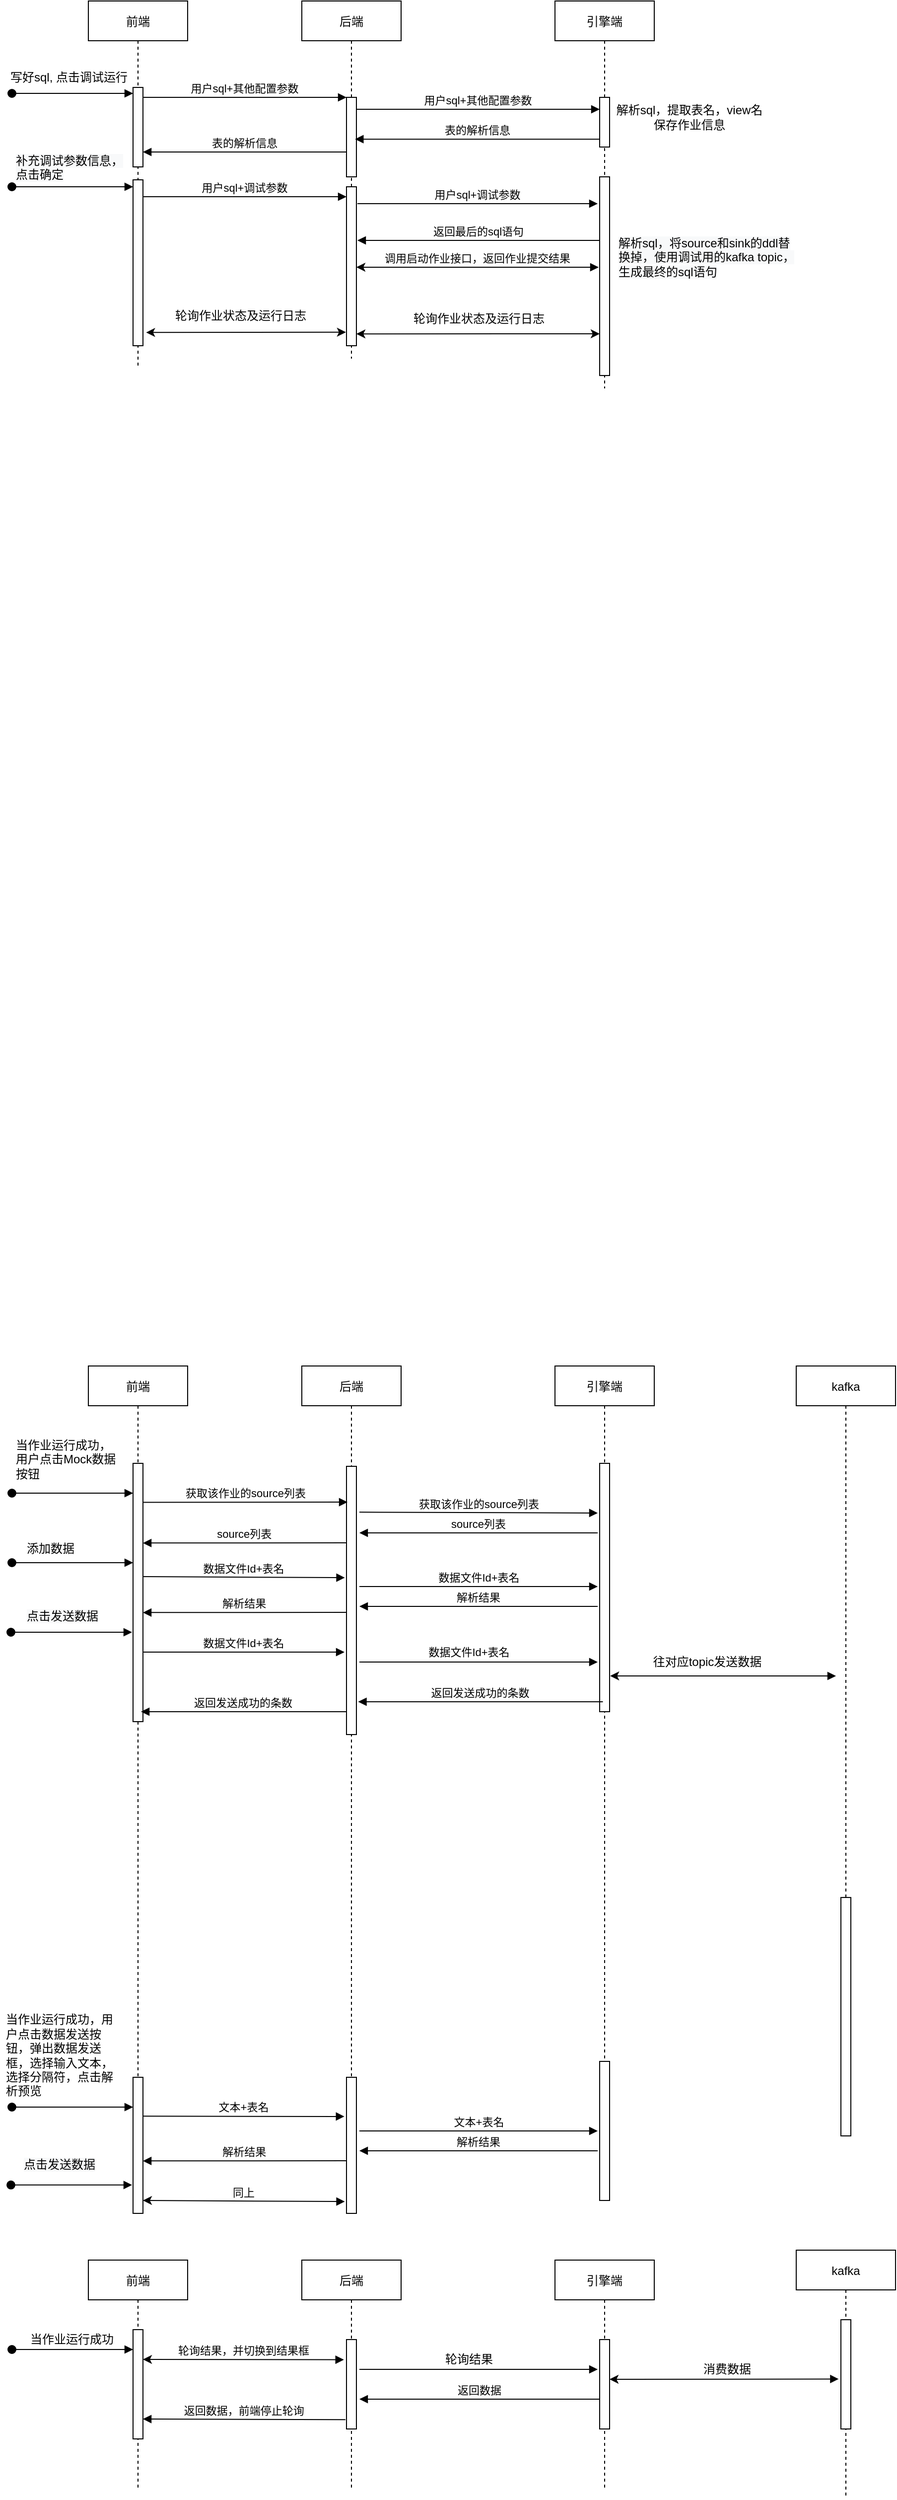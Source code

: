 <mxfile version="18.0.1" type="github">
  <diagram id="kgpKYQtTHZ0yAKxKKP6v" name="Page-1">
    <mxGraphModel dx="955" dy="656" grid="0" gridSize="10" guides="1" tooltips="1" connect="1" arrows="1" fold="1" page="1" pageScale="1" pageWidth="1654" pageHeight="2336" math="0" shadow="0">
      <root>
        <mxCell id="0" />
        <mxCell id="1" parent="0" />
        <mxCell id="grcQj5qJuMnv0zaokqMz-2" value="前端" style="shape=umlLifeline;perimeter=lifelinePerimeter;container=1;collapsible=0;recursiveResize=0;rounded=0;shadow=0;strokeWidth=1;" vertex="1" parent="1">
          <mxGeometry x="229" y="1580" width="100" height="840" as="geometry" />
        </mxCell>
        <mxCell id="grcQj5qJuMnv0zaokqMz-6" value="" style="points=[];perimeter=orthogonalPerimeter;rounded=0;shadow=0;strokeWidth=1;" vertex="1" parent="grcQj5qJuMnv0zaokqMz-2">
          <mxGeometry x="45" y="98" width="10" height="260" as="geometry" />
        </mxCell>
        <mxCell id="grcQj5qJuMnv0zaokqMz-7" value="" style="verticalAlign=bottom;startArrow=oval;endArrow=block;startSize=8;shadow=0;strokeWidth=1;" edge="1" parent="grcQj5qJuMnv0zaokqMz-2">
          <mxGeometry relative="1" as="geometry">
            <mxPoint x="-77" y="128.0" as="sourcePoint" />
            <mxPoint x="45" y="128.0" as="targetPoint" />
          </mxGeometry>
        </mxCell>
        <mxCell id="grcQj5qJuMnv0zaokqMz-8" value="" style="verticalAlign=bottom;startArrow=oval;endArrow=block;startSize=8;shadow=0;strokeWidth=1;" edge="1" parent="grcQj5qJuMnv0zaokqMz-2">
          <mxGeometry relative="1" as="geometry">
            <mxPoint x="-77" y="198" as="sourcePoint" />
            <mxPoint x="45" y="198" as="targetPoint" />
          </mxGeometry>
        </mxCell>
        <mxCell id="grcQj5qJuMnv0zaokqMz-10" value="后端" style="shape=umlLifeline;perimeter=lifelinePerimeter;container=1;collapsible=0;recursiveResize=0;rounded=0;shadow=0;strokeWidth=1;" vertex="1" parent="1">
          <mxGeometry x="444" y="1580" width="100" height="840" as="geometry" />
        </mxCell>
        <mxCell id="grcQj5qJuMnv0zaokqMz-13" value="" style="points=[];perimeter=orthogonalPerimeter;rounded=0;shadow=0;strokeWidth=1;" vertex="1" parent="grcQj5qJuMnv0zaokqMz-10">
          <mxGeometry x="45" y="101" width="10" height="270" as="geometry" />
        </mxCell>
        <mxCell id="grcQj5qJuMnv0zaokqMz-14" value="" style="points=[];perimeter=orthogonalPerimeter;rounded=0;shadow=0;strokeWidth=1;" vertex="1" parent="grcQj5qJuMnv0zaokqMz-10">
          <mxGeometry x="-170" y="716" width="10" height="137" as="geometry" />
        </mxCell>
        <mxCell id="grcQj5qJuMnv0zaokqMz-15" value="" style="verticalAlign=bottom;startArrow=oval;endArrow=block;startSize=8;shadow=0;strokeWidth=1;" edge="1" parent="grcQj5qJuMnv0zaokqMz-10">
          <mxGeometry relative="1" as="geometry">
            <mxPoint x="-292" y="746" as="sourcePoint" />
            <mxPoint x="-170" y="746" as="targetPoint" />
          </mxGeometry>
        </mxCell>
        <mxCell id="grcQj5qJuMnv0zaokqMz-16" value="" style="points=[];perimeter=orthogonalPerimeter;rounded=0;shadow=0;strokeWidth=1;" vertex="1" parent="grcQj5qJuMnv0zaokqMz-10">
          <mxGeometry x="45" y="716" width="10" height="137" as="geometry" />
        </mxCell>
        <mxCell id="grcQj5qJuMnv0zaokqMz-17" value="文本+表名" style="html=1;verticalAlign=bottom;endArrow=block;rounded=0;curved=1;entryX=-0.211;entryY=0.288;entryDx=0;entryDy=0;entryPerimeter=0;exitX=1.049;exitY=0.286;exitDx=0;exitDy=0;exitPerimeter=0;" edge="1" parent="grcQj5qJuMnv0zaokqMz-10" source="grcQj5qJuMnv0zaokqMz-14" target="grcQj5qJuMnv0zaokqMz-16">
          <mxGeometry width="80" relative="1" as="geometry">
            <mxPoint x="-152" y="756" as="sourcePoint" />
            <mxPoint x="-82" y="756" as="targetPoint" />
          </mxGeometry>
        </mxCell>
        <mxCell id="grcQj5qJuMnv0zaokqMz-21" value="引擎端" style="shape=umlLifeline;perimeter=lifelinePerimeter;container=1;collapsible=0;recursiveResize=0;rounded=0;shadow=0;strokeWidth=1;" vertex="1" parent="1">
          <mxGeometry x="699" y="1580" width="100" height="840" as="geometry" />
        </mxCell>
        <mxCell id="grcQj5qJuMnv0zaokqMz-27" value="" style="points=[];perimeter=orthogonalPerimeter;rounded=0;shadow=0;strokeWidth=1;" vertex="1" parent="grcQj5qJuMnv0zaokqMz-21">
          <mxGeometry x="45" y="98" width="10" height="250" as="geometry" />
        </mxCell>
        <mxCell id="grcQj5qJuMnv0zaokqMz-44" value="kafka" style="shape=umlLifeline;perimeter=lifelinePerimeter;container=1;collapsible=0;recursiveResize=0;rounded=0;shadow=0;strokeWidth=1;" vertex="1" parent="1">
          <mxGeometry x="942" y="1580" width="100" height="770" as="geometry" />
        </mxCell>
        <mxCell id="grcQj5qJuMnv0zaokqMz-45" value="" style="points=[];perimeter=orthogonalPerimeter;rounded=0;shadow=0;strokeWidth=1;" vertex="1" parent="grcQj5qJuMnv0zaokqMz-44">
          <mxGeometry x="45" y="535" width="10" height="240" as="geometry" />
        </mxCell>
        <mxCell id="grcQj5qJuMnv0zaokqMz-46" value="" style="html=1;verticalAlign=bottom;endArrow=block;rounded=0;curved=1;exitX=1.06;exitY=0.856;exitDx=0;exitDy=0;exitPerimeter=0;startArrow=classic;startFill=1;" edge="1" parent="grcQj5qJuMnv0zaokqMz-44" source="grcQj5qJuMnv0zaokqMz-27">
          <mxGeometry width="80" relative="1" as="geometry">
            <mxPoint x="-180" y="308" as="sourcePoint" />
            <mxPoint x="40" y="312" as="targetPoint" />
          </mxGeometry>
        </mxCell>
        <mxCell id="grcQj5qJuMnv0zaokqMz-47" value="当作业运行成功，用户点击Mock数据按钮" style="text;html=1;strokeColor=none;fillColor=none;align=left;verticalAlign=middle;whiteSpace=wrap;rounded=0;" vertex="1" parent="1">
          <mxGeometry x="154" y="1648" width="108" height="51" as="geometry" />
        </mxCell>
        <mxCell id="grcQj5qJuMnv0zaokqMz-48" value="获取该作业的source列表" style="html=1;verticalAlign=bottom;endArrow=block;rounded=0;curved=1;exitX=1.049;exitY=0.286;exitDx=0;exitDy=0;exitPerimeter=0;" edge="1" parent="1">
          <mxGeometry width="80" relative="1" as="geometry">
            <mxPoint x="284.49" y="1717.2" as="sourcePoint" />
            <mxPoint x="490" y="1717" as="targetPoint" />
          </mxGeometry>
        </mxCell>
        <mxCell id="grcQj5qJuMnv0zaokqMz-49" value="source列表" style="verticalAlign=bottom;endArrow=block;shadow=0;strokeWidth=1;exitX=-0.033;exitY=0.537;exitDx=0;exitDy=0;exitPerimeter=0;" edge="1" parent="1">
          <mxGeometry relative="1" as="geometry">
            <mxPoint x="488.67" y="1758" as="sourcePoint" />
            <mxPoint x="284" y="1758.19" as="targetPoint" />
          </mxGeometry>
        </mxCell>
        <mxCell id="grcQj5qJuMnv0zaokqMz-50" value="添加数据" style="text;html=1;strokeColor=none;fillColor=none;align=left;verticalAlign=middle;whiteSpace=wrap;rounded=0;" vertex="1" parent="1">
          <mxGeometry x="165" y="1738" width="108" height="51" as="geometry" />
        </mxCell>
        <mxCell id="grcQj5qJuMnv0zaokqMz-51" value="数据文件Id+表名" style="html=1;verticalAlign=bottom;endArrow=block;rounded=0;curved=1;entryX=-0.119;entryY=0.294;entryDx=0;entryDy=0;entryPerimeter=0;exitX=1.049;exitY=0.286;exitDx=0;exitDy=0;exitPerimeter=0;" edge="1" parent="1">
          <mxGeometry width="80" relative="1" as="geometry">
            <mxPoint x="284" y="1792.002" as="sourcePoint" />
            <mxPoint x="487.32" y="1793.098" as="targetPoint" />
          </mxGeometry>
        </mxCell>
        <mxCell id="grcQj5qJuMnv0zaokqMz-52" value="获取该作业的source列表" style="html=1;verticalAlign=bottom;endArrow=block;rounded=0;curved=1;exitX=1.049;exitY=0.286;exitDx=0;exitDy=0;exitPerimeter=0;" edge="1" parent="1">
          <mxGeometry width="80" relative="1" as="geometry">
            <mxPoint x="502" y="1727.182" as="sourcePoint" />
            <mxPoint x="742" y="1728" as="targetPoint" />
          </mxGeometry>
        </mxCell>
        <mxCell id="grcQj5qJuMnv0zaokqMz-53" value="source列表" style="verticalAlign=bottom;endArrow=block;shadow=0;strokeWidth=1;" edge="1" parent="1">
          <mxGeometry relative="1" as="geometry">
            <mxPoint x="742" y="1748" as="sourcePoint" />
            <mxPoint x="502" y="1748" as="targetPoint" />
          </mxGeometry>
        </mxCell>
        <mxCell id="grcQj5qJuMnv0zaokqMz-54" value="数据文件Id+表名" style="html=1;verticalAlign=bottom;endArrow=block;rounded=0;curved=1;exitX=1.049;exitY=0.286;exitDx=0;exitDy=0;exitPerimeter=0;" edge="1" parent="1">
          <mxGeometry width="80" relative="1" as="geometry">
            <mxPoint x="502" y="1802.002" as="sourcePoint" />
            <mxPoint x="742" y="1802" as="targetPoint" />
          </mxGeometry>
        </mxCell>
        <mxCell id="grcQj5qJuMnv0zaokqMz-55" value="解析结果" style="verticalAlign=bottom;endArrow=block;shadow=0;strokeWidth=1;exitX=-0.033;exitY=0.537;exitDx=0;exitDy=0;exitPerimeter=0;" edge="1" parent="1">
          <mxGeometry relative="1" as="geometry">
            <mxPoint x="488.67" y="1828" as="sourcePoint" />
            <mxPoint x="284" y="1828.19" as="targetPoint" />
          </mxGeometry>
        </mxCell>
        <mxCell id="grcQj5qJuMnv0zaokqMz-56" value="解析结果" style="verticalAlign=bottom;endArrow=block;shadow=0;strokeWidth=1;" edge="1" parent="1">
          <mxGeometry relative="1" as="geometry">
            <mxPoint x="742" y="1822" as="sourcePoint" />
            <mxPoint x="502" y="1822" as="targetPoint" />
          </mxGeometry>
        </mxCell>
        <mxCell id="grcQj5qJuMnv0zaokqMz-57" value="" style="verticalAlign=bottom;startArrow=oval;endArrow=block;startSize=8;shadow=0;strokeWidth=1;" edge="1" parent="1">
          <mxGeometry relative="1" as="geometry">
            <mxPoint x="151" y="1848" as="sourcePoint" />
            <mxPoint x="273" y="1848" as="targetPoint" />
          </mxGeometry>
        </mxCell>
        <mxCell id="grcQj5qJuMnv0zaokqMz-58" value="&lt;span style=&quot;color: rgb(0 , 0 , 0) ; font-family: &amp;#34;helvetica&amp;#34; ; font-size: 12px ; font-style: normal ; font-weight: 400 ; letter-spacing: normal ; text-align: left ; text-indent: 0px ; text-transform: none ; word-spacing: 0px ; background-color: rgb(248 , 249 , 250) ; display: inline ; float: none&quot;&gt;点击发送数据&lt;/span&gt;" style="text;whiteSpace=wrap;html=1;" vertex="1" parent="1">
          <mxGeometry x="165" y="1818" width="100" height="30" as="geometry" />
        </mxCell>
        <mxCell id="grcQj5qJuMnv0zaokqMz-59" value="数据文件Id+表名" style="html=1;verticalAlign=bottom;endArrow=block;rounded=0;curved=1;exitX=1.049;exitY=0.286;exitDx=0;exitDy=0;exitPerimeter=0;" edge="1" parent="1">
          <mxGeometry width="80" relative="1" as="geometry">
            <mxPoint x="284" y="1868.002" as="sourcePoint" />
            <mxPoint x="487" y="1868" as="targetPoint" />
          </mxGeometry>
        </mxCell>
        <mxCell id="grcQj5qJuMnv0zaokqMz-60" value="" style="html=1;verticalAlign=bottom;endArrow=block;rounded=0;curved=1;" edge="1" parent="1">
          <mxGeometry width="80" relative="1" as="geometry">
            <mxPoint x="502" y="1878" as="sourcePoint" />
            <mxPoint x="742" y="1878" as="targetPoint" />
          </mxGeometry>
        </mxCell>
        <mxCell id="grcQj5qJuMnv0zaokqMz-61" value="&lt;span style=&quot;font-size: 11px ; background-color: rgb(255 , 255 , 255)&quot;&gt;数据文件Id+表名&lt;/span&gt;" style="text;html=1;align=center;verticalAlign=middle;resizable=0;points=[];autosize=1;strokeColor=none;fillColor=none;" vertex="1" parent="1">
          <mxGeometry x="562" y="1858" width="100" height="20" as="geometry" />
        </mxCell>
        <mxCell id="grcQj5qJuMnv0zaokqMz-62" value="往对应topic发送数据" style="text;html=1;align=center;verticalAlign=middle;resizable=0;points=[];autosize=1;strokeColor=none;fillColor=none;" vertex="1" parent="1">
          <mxGeometry x="792" y="1868" width="120" height="20" as="geometry" />
        </mxCell>
        <mxCell id="grcQj5qJuMnv0zaokqMz-63" value="返回发送成功的条数" style="verticalAlign=bottom;endArrow=block;shadow=0;strokeWidth=1;" edge="1" parent="1">
          <mxGeometry relative="1" as="geometry">
            <mxPoint x="747.25" y="1918" as="sourcePoint" />
            <mxPoint x="500.75" y="1918" as="targetPoint" />
          </mxGeometry>
        </mxCell>
        <mxCell id="grcQj5qJuMnv0zaokqMz-64" value="返回发送成功的条数" style="verticalAlign=bottom;endArrow=block;shadow=0;strokeWidth=1;" edge="1" parent="1">
          <mxGeometry relative="1" as="geometry">
            <mxPoint x="488.5" y="1928" as="sourcePoint" />
            <mxPoint x="282" y="1928" as="targetPoint" />
          </mxGeometry>
        </mxCell>
        <mxCell id="grcQj5qJuMnv0zaokqMz-65" value="文本+表名" style="html=1;verticalAlign=bottom;endArrow=block;rounded=0;curved=1;exitX=1.049;exitY=0.286;exitDx=0;exitDy=0;exitPerimeter=0;" edge="1" parent="1">
          <mxGeometry width="80" relative="1" as="geometry">
            <mxPoint x="502" y="2350.002" as="sourcePoint" />
            <mxPoint x="742" y="2350" as="targetPoint" />
          </mxGeometry>
        </mxCell>
        <mxCell id="grcQj5qJuMnv0zaokqMz-66" value="" style="points=[];perimeter=orthogonalPerimeter;rounded=0;shadow=0;strokeWidth=1;" vertex="1" parent="1">
          <mxGeometry x="744" y="2280" width="10" height="140" as="geometry" />
        </mxCell>
        <mxCell id="grcQj5qJuMnv0zaokqMz-67" value="解析结果" style="verticalAlign=bottom;endArrow=block;shadow=0;strokeWidth=1;" edge="1" parent="1">
          <mxGeometry relative="1" as="geometry">
            <mxPoint x="742" y="2370" as="sourcePoint" />
            <mxPoint x="502" y="2370" as="targetPoint" />
          </mxGeometry>
        </mxCell>
        <mxCell id="grcQj5qJuMnv0zaokqMz-68" value="解析结果" style="verticalAlign=bottom;endArrow=block;shadow=0;strokeWidth=1;exitX=-0.033;exitY=0.537;exitDx=0;exitDy=0;exitPerimeter=0;" edge="1" parent="1">
          <mxGeometry relative="1" as="geometry">
            <mxPoint x="488.67" y="2380" as="sourcePoint" />
            <mxPoint x="284" y="2380.19" as="targetPoint" />
          </mxGeometry>
        </mxCell>
        <mxCell id="grcQj5qJuMnv0zaokqMz-69" value="当作业运行成功，用户点击数据发送按钮，弹出数据发送框，选择输入文本，选择分隔符，点击解析预览" style="text;html=1;strokeColor=none;fillColor=none;align=left;verticalAlign=middle;whiteSpace=wrap;rounded=0;" vertex="1" parent="1">
          <mxGeometry x="144" y="2240" width="118" height="67" as="geometry" />
        </mxCell>
        <mxCell id="grcQj5qJuMnv0zaokqMz-70" value="" style="verticalAlign=bottom;startArrow=oval;endArrow=block;startSize=8;shadow=0;strokeWidth=1;" edge="1" parent="1">
          <mxGeometry relative="1" as="geometry">
            <mxPoint x="151" y="2404.41" as="sourcePoint" />
            <mxPoint x="273" y="2404.41" as="targetPoint" />
          </mxGeometry>
        </mxCell>
        <mxCell id="grcQj5qJuMnv0zaokqMz-71" value="&lt;span style=&quot;color: rgb(0 , 0 , 0) ; font-family: &amp;#34;helvetica&amp;#34; ; font-size: 12px ; font-style: normal ; font-weight: 400 ; letter-spacing: normal ; text-align: left ; text-indent: 0px ; text-transform: none ; word-spacing: 0px ; background-color: rgb(248 , 249 , 250) ; display: inline ; float: none&quot;&gt;点击发送数据&lt;/span&gt;" style="text;whiteSpace=wrap;html=1;" vertex="1" parent="1">
          <mxGeometry x="162" y="2370" width="100" height="30" as="geometry" />
        </mxCell>
        <mxCell id="grcQj5qJuMnv0zaokqMz-72" value="同上" style="html=1;verticalAlign=bottom;endArrow=block;rounded=0;curved=1;entryX=-0.119;entryY=0.294;entryDx=0;entryDy=0;entryPerimeter=0;exitX=1.049;exitY=0.286;exitDx=0;exitDy=0;exitPerimeter=0;startArrow=classic;startFill=1;" edge="1" parent="1">
          <mxGeometry width="80" relative="1" as="geometry">
            <mxPoint x="284" y="2420.002" as="sourcePoint" />
            <mxPoint x="487.32" y="2421.098" as="targetPoint" />
          </mxGeometry>
        </mxCell>
        <mxCell id="grcQj5qJuMnv0zaokqMz-73" value="前端" style="shape=umlLifeline;perimeter=lifelinePerimeter;container=1;collapsible=0;recursiveResize=0;rounded=0;shadow=0;strokeWidth=1;" vertex="1" parent="1">
          <mxGeometry x="229" y="2480" width="100" height="230" as="geometry" />
        </mxCell>
        <mxCell id="grcQj5qJuMnv0zaokqMz-74" value="" style="points=[];perimeter=orthogonalPerimeter;rounded=0;shadow=0;strokeWidth=1;" vertex="1" parent="grcQj5qJuMnv0zaokqMz-73">
          <mxGeometry x="45" y="70" width="10" height="110" as="geometry" />
        </mxCell>
        <mxCell id="grcQj5qJuMnv0zaokqMz-75" value="后端" style="shape=umlLifeline;perimeter=lifelinePerimeter;container=1;collapsible=0;recursiveResize=0;rounded=0;shadow=0;strokeWidth=1;" vertex="1" parent="1">
          <mxGeometry x="444" y="2480" width="100" height="230" as="geometry" />
        </mxCell>
        <mxCell id="grcQj5qJuMnv0zaokqMz-76" value="" style="points=[];perimeter=orthogonalPerimeter;rounded=0;shadow=0;strokeWidth=1;" vertex="1" parent="grcQj5qJuMnv0zaokqMz-75">
          <mxGeometry x="45" y="80" width="10" height="90" as="geometry" />
        </mxCell>
        <mxCell id="grcQj5qJuMnv0zaokqMz-77" value="引擎端" style="shape=umlLifeline;perimeter=lifelinePerimeter;container=1;collapsible=0;recursiveResize=0;rounded=0;shadow=0;strokeWidth=1;" vertex="1" parent="1">
          <mxGeometry x="699" y="2480" width="100" height="230" as="geometry" />
        </mxCell>
        <mxCell id="grcQj5qJuMnv0zaokqMz-78" value="" style="points=[];perimeter=orthogonalPerimeter;rounded=0;shadow=0;strokeWidth=1;" vertex="1" parent="grcQj5qJuMnv0zaokqMz-77">
          <mxGeometry x="45" y="80" width="10" height="90" as="geometry" />
        </mxCell>
        <mxCell id="grcQj5qJuMnv0zaokqMz-79" value="" style="verticalAlign=bottom;startArrow=oval;endArrow=block;startSize=8;shadow=0;strokeWidth=1;" edge="1" parent="1">
          <mxGeometry relative="1" as="geometry">
            <mxPoint x="152" y="2570" as="sourcePoint" />
            <mxPoint x="274" y="2570" as="targetPoint" />
          </mxGeometry>
        </mxCell>
        <mxCell id="grcQj5qJuMnv0zaokqMz-80" value="当作业运行成功" style="text;html=1;align=center;verticalAlign=middle;resizable=0;points=[];autosize=1;strokeColor=none;fillColor=none;" vertex="1" parent="1">
          <mxGeometry x="162" y="2550" width="100" height="20" as="geometry" />
        </mxCell>
        <mxCell id="grcQj5qJuMnv0zaokqMz-81" value="轮询结果，并切换到结果框" style="html=1;verticalAlign=bottom;endArrow=block;rounded=0;curved=1;entryX=-0.211;entryY=0.288;entryDx=0;entryDy=0;entryPerimeter=0;exitX=1.049;exitY=0.286;exitDx=0;exitDy=0;exitPerimeter=0;startArrow=classic;startFill=1;" edge="1" parent="1">
          <mxGeometry width="80" relative="1" as="geometry">
            <mxPoint x="284" y="2580.002" as="sourcePoint" />
            <mxPoint x="486.4" y="2580.276" as="targetPoint" />
          </mxGeometry>
        </mxCell>
        <mxCell id="grcQj5qJuMnv0zaokqMz-82" value="" style="html=1;verticalAlign=bottom;endArrow=block;rounded=0;curved=1;" edge="1" parent="1">
          <mxGeometry width="80" relative="1" as="geometry">
            <mxPoint x="502" y="2590" as="sourcePoint" />
            <mxPoint x="742" y="2590" as="targetPoint" />
          </mxGeometry>
        </mxCell>
        <mxCell id="grcQj5qJuMnv0zaokqMz-83" value="kafka" style="shape=umlLifeline;perimeter=lifelinePerimeter;container=1;collapsible=0;recursiveResize=0;rounded=0;shadow=0;strokeWidth=1;" vertex="1" parent="1">
          <mxGeometry x="942" y="2470" width="100" height="250" as="geometry" />
        </mxCell>
        <mxCell id="grcQj5qJuMnv0zaokqMz-84" value="" style="points=[];perimeter=orthogonalPerimeter;rounded=0;shadow=0;strokeWidth=1;" vertex="1" parent="grcQj5qJuMnv0zaokqMz-83">
          <mxGeometry x="45" y="70" width="10" height="110" as="geometry" />
        </mxCell>
        <mxCell id="grcQj5qJuMnv0zaokqMz-85" value="" style="html=1;verticalAlign=bottom;endArrow=block;rounded=0;curved=1;entryX=-0.228;entryY=0.543;entryDx=0;entryDy=0;entryPerimeter=0;startArrow=classic;startFill=1;" edge="1" parent="1" target="grcQj5qJuMnv0zaokqMz-84">
          <mxGeometry width="80" relative="1" as="geometry">
            <mxPoint x="754" y="2600" as="sourcePoint" />
            <mxPoint x="982" y="2600" as="targetPoint" />
          </mxGeometry>
        </mxCell>
        <mxCell id="grcQj5qJuMnv0zaokqMz-86" value="轮询结果" style="text;html=1;align=center;verticalAlign=middle;resizable=0;points=[];autosize=1;strokeColor=none;fillColor=none;" vertex="1" parent="1">
          <mxGeometry x="582" y="2570" width="60" height="20" as="geometry" />
        </mxCell>
        <mxCell id="grcQj5qJuMnv0zaokqMz-87" value="消费数据" style="text;html=1;align=center;verticalAlign=middle;resizable=0;points=[];autosize=1;strokeColor=none;fillColor=none;" vertex="1" parent="1">
          <mxGeometry x="842" y="2580" width="60" height="20" as="geometry" />
        </mxCell>
        <mxCell id="grcQj5qJuMnv0zaokqMz-88" value="返回数据" style="verticalAlign=bottom;endArrow=block;shadow=0;strokeWidth=1;" edge="1" parent="1">
          <mxGeometry relative="1" as="geometry">
            <mxPoint x="744" y="2620" as="sourcePoint" />
            <mxPoint x="502" y="2620" as="targetPoint" />
          </mxGeometry>
        </mxCell>
        <mxCell id="grcQj5qJuMnv0zaokqMz-89" value="返回数据，前端停止轮询" style="verticalAlign=bottom;endArrow=block;shadow=0;strokeWidth=1;exitX=-0.107;exitY=0.896;exitDx=0;exitDy=0;exitPerimeter=0;" edge="1" parent="1" source="grcQj5qJuMnv0zaokqMz-76">
          <mxGeometry relative="1" as="geometry">
            <mxPoint x="482" y="2640" as="sourcePoint" />
            <mxPoint x="284.0" y="2640" as="targetPoint" />
          </mxGeometry>
        </mxCell>
        <mxCell id="grcQj5qJuMnv0zaokqMz-180" value="" style="group" vertex="1" connectable="0" parent="1">
          <mxGeometry x="144" y="206" width="799.5" height="390" as="geometry" />
        </mxCell>
        <mxCell id="grcQj5qJuMnv0zaokqMz-181" value="前端" style="shape=umlLifeline;perimeter=lifelinePerimeter;container=1;collapsible=0;recursiveResize=0;rounded=0;shadow=0;strokeWidth=1;" vertex="1" parent="grcQj5qJuMnv0zaokqMz-180">
          <mxGeometry x="85" width="100" height="370" as="geometry" />
        </mxCell>
        <mxCell id="grcQj5qJuMnv0zaokqMz-182" value="后端" style="shape=umlLifeline;perimeter=lifelinePerimeter;container=1;collapsible=0;recursiveResize=0;rounded=0;shadow=0;strokeWidth=1;" vertex="1" parent="grcQj5qJuMnv0zaokqMz-180">
          <mxGeometry x="300" width="100" height="360" as="geometry" />
        </mxCell>
        <mxCell id="grcQj5qJuMnv0zaokqMz-183" value="引擎端" style="shape=umlLifeline;perimeter=lifelinePerimeter;container=1;collapsible=0;recursiveResize=0;rounded=0;shadow=0;strokeWidth=1;" vertex="1" parent="grcQj5qJuMnv0zaokqMz-180">
          <mxGeometry x="555" width="100" height="390" as="geometry" />
        </mxCell>
        <mxCell id="grcQj5qJuMnv0zaokqMz-184" value="" style="points=[];perimeter=orthogonalPerimeter;rounded=0;shadow=0;strokeWidth=1;" vertex="1" parent="grcQj5qJuMnv0zaokqMz-180">
          <mxGeometry x="130" y="87" width="10" height="80" as="geometry" />
        </mxCell>
        <mxCell id="grcQj5qJuMnv0zaokqMz-185" value="" style="verticalAlign=bottom;startArrow=oval;endArrow=block;startSize=8;shadow=0;strokeWidth=1;" edge="1" parent="grcQj5qJuMnv0zaokqMz-180">
          <mxGeometry relative="1" as="geometry">
            <mxPoint x="8" y="93" as="sourcePoint" />
            <mxPoint x="130" y="93" as="targetPoint" />
          </mxGeometry>
        </mxCell>
        <mxCell id="grcQj5qJuMnv0zaokqMz-186" value="" style="points=[];perimeter=orthogonalPerimeter;rounded=0;shadow=0;strokeWidth=1;" vertex="1" parent="grcQj5qJuMnv0zaokqMz-180">
          <mxGeometry x="130" y="180" width="10" height="167" as="geometry" />
        </mxCell>
        <mxCell id="grcQj5qJuMnv0zaokqMz-187" value="" style="points=[];perimeter=orthogonalPerimeter;rounded=0;shadow=0;strokeWidth=1;" vertex="1" parent="grcQj5qJuMnv0zaokqMz-180">
          <mxGeometry x="345" y="97" width="10" height="80" as="geometry" />
        </mxCell>
        <mxCell id="grcQj5qJuMnv0zaokqMz-188" value="" style="points=[];perimeter=orthogonalPerimeter;rounded=0;shadow=0;strokeWidth=1;" vertex="1" parent="grcQj5qJuMnv0zaokqMz-180">
          <mxGeometry x="345" y="187" width="10" height="160" as="geometry" />
        </mxCell>
        <mxCell id="grcQj5qJuMnv0zaokqMz-189" value="调用启动作业接口，返回作业提交结果" style="verticalAlign=bottom;endArrow=block;shadow=0;strokeWidth=1;startArrow=classic;startFill=1;" edge="1" parent="grcQj5qJuMnv0zaokqMz-180">
          <mxGeometry relative="1" as="geometry">
            <mxPoint x="355" y="268" as="sourcePoint" />
            <mxPoint x="599" y="268" as="targetPoint" />
          </mxGeometry>
        </mxCell>
        <mxCell id="grcQj5qJuMnv0zaokqMz-190" value="用户sql+其他配置参数" style="verticalAlign=bottom;endArrow=block;entryX=0;entryY=0;shadow=0;strokeWidth=1;" edge="1" parent="grcQj5qJuMnv0zaokqMz-180" source="grcQj5qJuMnv0zaokqMz-184" target="grcQj5qJuMnv0zaokqMz-187">
          <mxGeometry relative="1" as="geometry">
            <mxPoint x="250" y="97" as="sourcePoint" />
          </mxGeometry>
        </mxCell>
        <mxCell id="grcQj5qJuMnv0zaokqMz-191" value="表的解析信息" style="verticalAlign=bottom;endArrow=block;shadow=0;strokeWidth=1;" edge="1" parent="grcQj5qJuMnv0zaokqMz-180" target="grcQj5qJuMnv0zaokqMz-184">
          <mxGeometry relative="1" as="geometry">
            <mxPoint x="345" y="152.0" as="sourcePoint" />
            <mxPoint x="145" y="152" as="targetPoint" />
          </mxGeometry>
        </mxCell>
        <mxCell id="grcQj5qJuMnv0zaokqMz-192" value="" style="points=[];perimeter=orthogonalPerimeter;rounded=0;shadow=0;strokeWidth=1;" vertex="1" parent="grcQj5qJuMnv0zaokqMz-180">
          <mxGeometry x="600" y="97" width="10" height="50" as="geometry" />
        </mxCell>
        <mxCell id="grcQj5qJuMnv0zaokqMz-193" value="" style="points=[];perimeter=orthogonalPerimeter;rounded=0;shadow=0;strokeWidth=1;" vertex="1" parent="grcQj5qJuMnv0zaokqMz-180">
          <mxGeometry x="600" y="177" width="10" height="200" as="geometry" />
        </mxCell>
        <mxCell id="grcQj5qJuMnv0zaokqMz-194" value="返回最后的sql语句" style="verticalAlign=bottom;endArrow=block;shadow=0;strokeWidth=1;" edge="1" parent="grcQj5qJuMnv0zaokqMz-180">
          <mxGeometry relative="1" as="geometry">
            <mxPoint x="600" y="241" as="sourcePoint" />
            <mxPoint x="356" y="241" as="targetPoint" />
          </mxGeometry>
        </mxCell>
        <mxCell id="grcQj5qJuMnv0zaokqMz-195" value="用户sql+其他配置参数" style="verticalAlign=bottom;endArrow=block;shadow=0;strokeWidth=1;" edge="1" parent="grcQj5qJuMnv0zaokqMz-180" target="grcQj5qJuMnv0zaokqMz-192">
          <mxGeometry relative="1" as="geometry">
            <mxPoint x="355" y="109" as="sourcePoint" />
            <mxPoint x="598" y="109" as="targetPoint" />
          </mxGeometry>
        </mxCell>
        <mxCell id="grcQj5qJuMnv0zaokqMz-196" value="表的解析信息" style="verticalAlign=bottom;endArrow=block;shadow=0;strokeWidth=1;entryX=0.864;entryY=0.264;entryDx=0;entryDy=0;entryPerimeter=0;" edge="1" parent="grcQj5qJuMnv0zaokqMz-180">
          <mxGeometry relative="1" as="geometry">
            <mxPoint x="600" y="139.12" as="sourcePoint" />
            <mxPoint x="353.64" y="139.12" as="targetPoint" />
          </mxGeometry>
        </mxCell>
        <mxCell id="grcQj5qJuMnv0zaokqMz-197" value="用户sql+调试参数" style="verticalAlign=bottom;endArrow=block;entryX=0;entryY=0;shadow=0;strokeWidth=1;" edge="1" parent="grcQj5qJuMnv0zaokqMz-180">
          <mxGeometry relative="1" as="geometry">
            <mxPoint x="140" y="197.0" as="sourcePoint" />
            <mxPoint x="345" y="197.0" as="targetPoint" />
          </mxGeometry>
        </mxCell>
        <mxCell id="grcQj5qJuMnv0zaokqMz-198" value="" style="verticalAlign=bottom;startArrow=oval;endArrow=block;startSize=8;shadow=0;strokeWidth=1;" edge="1" parent="grcQj5qJuMnv0zaokqMz-180" target="grcQj5qJuMnv0zaokqMz-186">
          <mxGeometry relative="1" as="geometry">
            <mxPoint x="8" y="187.0" as="sourcePoint" />
            <mxPoint x="128" y="186" as="targetPoint" />
          </mxGeometry>
        </mxCell>
        <mxCell id="grcQj5qJuMnv0zaokqMz-199" value="解析sql，提取表名，view名&lt;br&gt;保存作业信息" style="text;html=1;align=center;verticalAlign=middle;resizable=0;points=[];autosize=1;strokeColor=none;fillColor=none;" vertex="1" parent="grcQj5qJuMnv0zaokqMz-180">
          <mxGeometry x="610" y="102" width="160" height="30" as="geometry" />
        </mxCell>
        <mxCell id="grcQj5qJuMnv0zaokqMz-200" value="写好sql, 点击调试运行" style="text;html=1;align=center;verticalAlign=middle;resizable=0;points=[];autosize=1;strokeColor=none;fillColor=none;" vertex="1" parent="grcQj5qJuMnv0zaokqMz-180">
          <mxGeometry y="67" width="130" height="20" as="geometry" />
        </mxCell>
        <mxCell id="grcQj5qJuMnv0zaokqMz-201" value="用户sql+调试参数" style="verticalAlign=bottom;endArrow=block;shadow=0;strokeWidth=1;" edge="1" parent="grcQj5qJuMnv0zaokqMz-180">
          <mxGeometry relative="1" as="geometry">
            <mxPoint x="356" y="204" as="sourcePoint" />
            <mxPoint x="598.0" y="204" as="targetPoint" />
          </mxGeometry>
        </mxCell>
        <mxCell id="grcQj5qJuMnv0zaokqMz-202" value="&lt;span style=&quot;color: rgb(0 , 0 , 0) ; font-family: &amp;quot;helvetica&amp;quot; ; font-size: 12px ; font-style: normal ; font-weight: 400 ; letter-spacing: normal ; text-align: left ; text-indent: 0px ; text-transform: none ; word-spacing: 0px ; background-color: rgb(248 , 249 , 250) ; display: inline ; float: none&quot;&gt;解析sql，将source和sink的ddl替换掉，使用调试用的kafka topic，生成最终的sql语句&lt;/span&gt;" style="text;whiteSpace=wrap;html=1;" vertex="1" parent="grcQj5qJuMnv0zaokqMz-180">
          <mxGeometry x="616.5" y="230" width="183" height="50" as="geometry" />
        </mxCell>
        <mxCell id="grcQj5qJuMnv0zaokqMz-203" value="&lt;span style=&quot;color: rgb(0 , 0 , 0) ; font-family: &amp;quot;helvetica&amp;quot; ; font-size: 12px ; font-style: normal ; font-weight: 400 ; letter-spacing: normal ; text-align: center ; text-indent: 0px ; text-transform: none ; word-spacing: 0px ; background-color: rgb(248 , 249 , 250) ; display: inline ; float: none&quot;&gt;补充调试参数信息，&lt;br&gt;点击确定&lt;br&gt;&lt;/span&gt;" style="text;whiteSpace=wrap;html=1;" vertex="1" parent="grcQj5qJuMnv0zaokqMz-180">
          <mxGeometry x="10" y="147" width="130" height="30" as="geometry" />
        </mxCell>
        <mxCell id="grcQj5qJuMnv0zaokqMz-204" value="" style="endArrow=classic;startArrow=classic;html=1;rounded=0;curved=1;entryX=-0.058;entryY=0.915;entryDx=0;entryDy=0;entryPerimeter=0;exitX=1.316;exitY=0.92;exitDx=0;exitDy=0;exitPerimeter=0;" edge="1" parent="grcQj5qJuMnv0zaokqMz-180" source="grcQj5qJuMnv0zaokqMz-186" target="grcQj5qJuMnv0zaokqMz-188">
          <mxGeometry width="50" height="50" relative="1" as="geometry">
            <mxPoint x="178" y="347" as="sourcePoint" />
            <mxPoint x="228" y="297" as="targetPoint" />
          </mxGeometry>
        </mxCell>
        <mxCell id="grcQj5qJuMnv0zaokqMz-205" value="轮询作业状态及运行日志" style="text;html=1;align=center;verticalAlign=middle;resizable=0;points=[];autosize=1;strokeColor=none;fillColor=none;" vertex="1" parent="grcQj5qJuMnv0zaokqMz-180">
          <mxGeometry x="163" y="307" width="150" height="20" as="geometry" />
        </mxCell>
        <mxCell id="grcQj5qJuMnv0zaokqMz-206" value="" style="endArrow=classic;startArrow=classic;html=1;rounded=0;curved=1;exitX=1.316;exitY=0.92;exitDx=0;exitDy=0;exitPerimeter=0;" edge="1" parent="grcQj5qJuMnv0zaokqMz-180">
          <mxGeometry width="50" height="50" relative="1" as="geometry">
            <mxPoint x="355" y="335.09" as="sourcePoint" />
            <mxPoint x="600" y="335" as="targetPoint" />
          </mxGeometry>
        </mxCell>
        <mxCell id="grcQj5qJuMnv0zaokqMz-207" value="轮询作业状态及运行日志" style="text;html=1;align=center;verticalAlign=middle;resizable=0;points=[];autosize=1;strokeColor=none;fillColor=none;" vertex="1" parent="grcQj5qJuMnv0zaokqMz-180">
          <mxGeometry x="403" y="310" width="150" height="20" as="geometry" />
        </mxCell>
      </root>
    </mxGraphModel>
  </diagram>
</mxfile>
